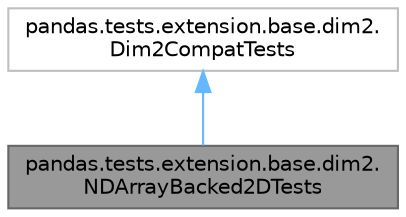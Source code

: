 digraph "pandas.tests.extension.base.dim2.NDArrayBacked2DTests"
{
 // LATEX_PDF_SIZE
  bgcolor="transparent";
  edge [fontname=Helvetica,fontsize=10,labelfontname=Helvetica,labelfontsize=10];
  node [fontname=Helvetica,fontsize=10,shape=box,height=0.2,width=0.4];
  Node1 [id="Node000001",label="pandas.tests.extension.base.dim2.\lNDArrayBacked2DTests",height=0.2,width=0.4,color="gray40", fillcolor="grey60", style="filled", fontcolor="black",tooltip=" "];
  Node2 -> Node1 [id="edge1_Node000001_Node000002",dir="back",color="steelblue1",style="solid",tooltip=" "];
  Node2 [id="Node000002",label="pandas.tests.extension.base.dim2.\lDim2CompatTests",height=0.2,width=0.4,color="grey75", fillcolor="white", style="filled",URL="$d6/d8e/classpandas_1_1tests_1_1extension_1_1base_1_1dim2_1_1Dim2CompatTests.html",tooltip=" "];
}
